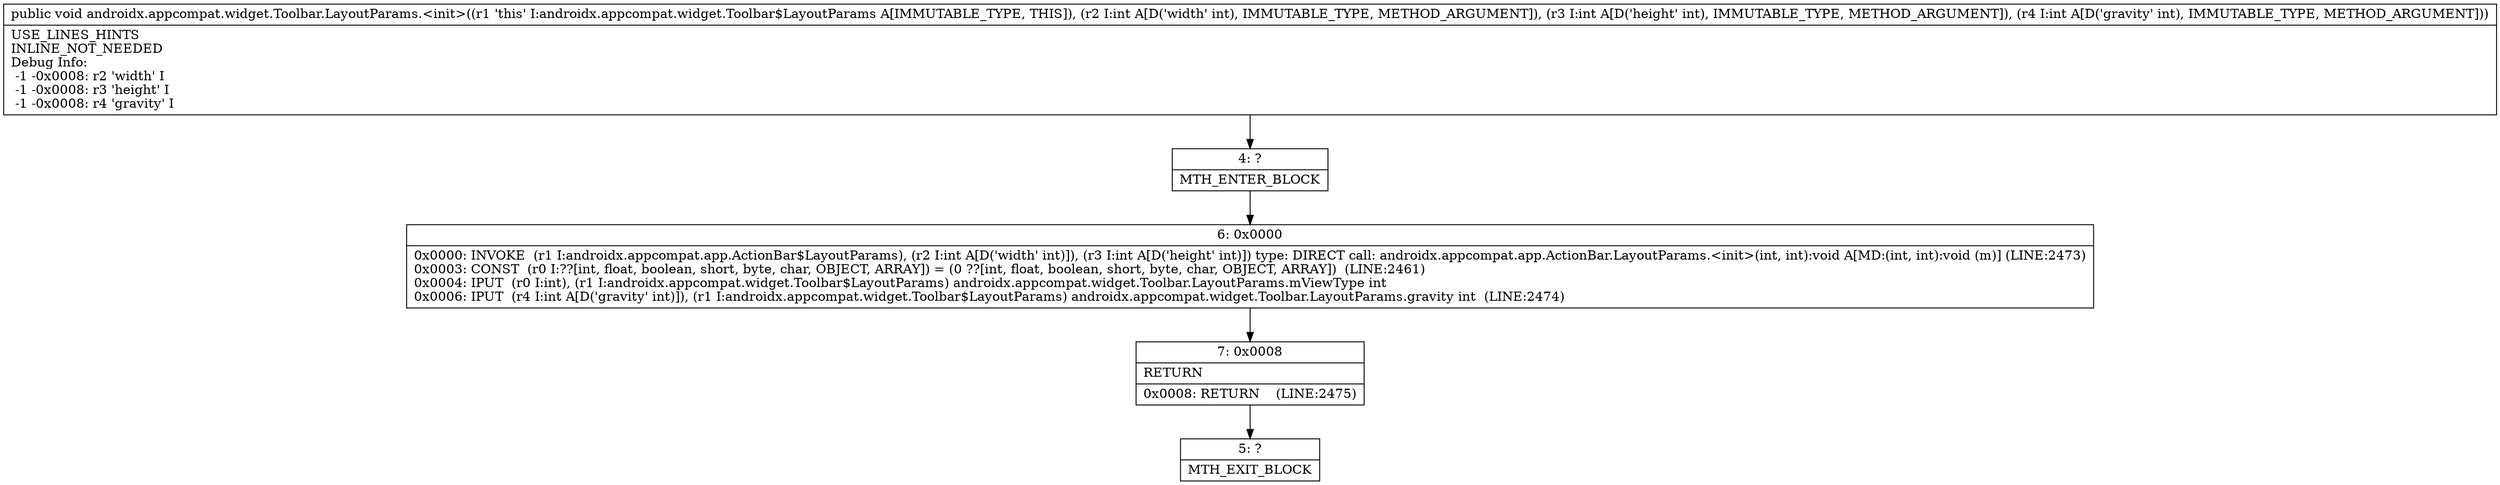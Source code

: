 digraph "CFG forandroidx.appcompat.widget.Toolbar.LayoutParams.\<init\>(III)V" {
Node_4 [shape=record,label="{4\:\ ?|MTH_ENTER_BLOCK\l}"];
Node_6 [shape=record,label="{6\:\ 0x0000|0x0000: INVOKE  (r1 I:androidx.appcompat.app.ActionBar$LayoutParams), (r2 I:int A[D('width' int)]), (r3 I:int A[D('height' int)]) type: DIRECT call: androidx.appcompat.app.ActionBar.LayoutParams.\<init\>(int, int):void A[MD:(int, int):void (m)] (LINE:2473)\l0x0003: CONST  (r0 I:??[int, float, boolean, short, byte, char, OBJECT, ARRAY]) = (0 ??[int, float, boolean, short, byte, char, OBJECT, ARRAY])  (LINE:2461)\l0x0004: IPUT  (r0 I:int), (r1 I:androidx.appcompat.widget.Toolbar$LayoutParams) androidx.appcompat.widget.Toolbar.LayoutParams.mViewType int \l0x0006: IPUT  (r4 I:int A[D('gravity' int)]), (r1 I:androidx.appcompat.widget.Toolbar$LayoutParams) androidx.appcompat.widget.Toolbar.LayoutParams.gravity int  (LINE:2474)\l}"];
Node_7 [shape=record,label="{7\:\ 0x0008|RETURN\l|0x0008: RETURN    (LINE:2475)\l}"];
Node_5 [shape=record,label="{5\:\ ?|MTH_EXIT_BLOCK\l}"];
MethodNode[shape=record,label="{public void androidx.appcompat.widget.Toolbar.LayoutParams.\<init\>((r1 'this' I:androidx.appcompat.widget.Toolbar$LayoutParams A[IMMUTABLE_TYPE, THIS]), (r2 I:int A[D('width' int), IMMUTABLE_TYPE, METHOD_ARGUMENT]), (r3 I:int A[D('height' int), IMMUTABLE_TYPE, METHOD_ARGUMENT]), (r4 I:int A[D('gravity' int), IMMUTABLE_TYPE, METHOD_ARGUMENT]))  | USE_LINES_HINTS\lINLINE_NOT_NEEDED\lDebug Info:\l  \-1 \-0x0008: r2 'width' I\l  \-1 \-0x0008: r3 'height' I\l  \-1 \-0x0008: r4 'gravity' I\l}"];
MethodNode -> Node_4;Node_4 -> Node_6;
Node_6 -> Node_7;
Node_7 -> Node_5;
}

